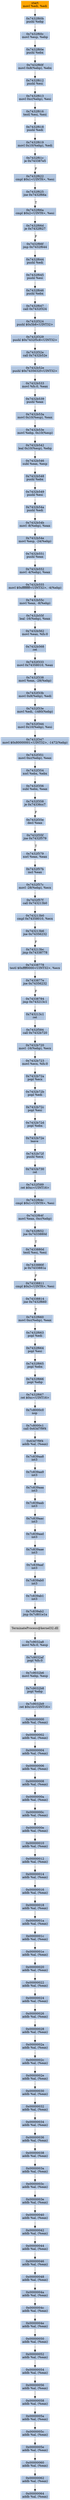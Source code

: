 digraph G {
node[shape=rectangle,style=filled,fillcolor=lightsteelblue,color=lightsteelblue]
bgcolor="transparent"
a0x7432f609movl_edi_edi[label="start\nmovl %edi, %edi",color="lightgrey",fillcolor="orange"];
a0x7432f60bpushl_ebp[label="0x7432f60b\npushl %ebp"];
a0x7432f60cmovl_esp_ebp[label="0x7432f60c\nmovl %esp, %ebp"];
a0x7432f60epushl_ebx[label="0x7432f60e\npushl %ebx"];
a0x7432f60fmovl_0x8ebp__ebx[label="0x7432f60f\nmovl 0x8(%ebp), %ebx"];
a0x7432f612pushl_esi[label="0x7432f612\npushl %esi"];
a0x7432f613movl_0xcebp__esi[label="0x7432f613\nmovl 0xc(%ebp), %esi"];
a0x7432f616testl_esi_esi[label="0x7432f616\ntestl %esi, %esi"];
a0x7432f618pushl_edi[label="0x7432f618\npushl %edi"];
a0x7432f619movl_0x10ebp__edi[label="0x7432f619\nmovl 0x10(%ebp), %edi"];
a0x7432f61cje_0x743387e5[label="0x7432f61c\nje 0x743387e5"];
a0x7432f622cmpl_0x1UINT8_esi[label="0x7432f622\ncmpl $0x1<UINT8>, %esi"];
a0x7432f625jne_0x7432f66a[label="0x7432f625\njne 0x7432f66a"];
a0x7432f66acmpl_0x2UINT8_esi[label="0x7432f66a\ncmpl $0x2<UINT8>, %esi"];
a0x7432f66dje_0x7432f627[label="0x7432f66d\nje 0x7432f627"];
a0x7432f66fjmp_0x7432f644[label="0x7432f66f\njmp 0x7432f644"];
a0x7432f644pushl_edi[label="0x7432f644\npushl %edi"];
a0x7432f645pushl_esi[label="0x7432f645\npushl %esi"];
a0x7432f646pushl_ebx[label="0x7432f646\npushl %ebx"];
a0x7432f647call_0x7432f324[label="0x7432f647\ncall 0x7432f324"];
a0x7432f324pushl_0x5b8UINT32[label="0x7432f324\npushl $0x5b8<UINT32>"];
a0x7432f329pushl_0x7432f5c8UINT32[label="0x7432f329\npushl $0x7432f5c8<UINT32>"];
a0x7432f32ecall_0x7432b52e[label="0x7432f32e\ncall 0x7432b52e"];
a0x7432b52epushl_0x7435632fUINT32[label="0x7432b52e\npushl $0x7435632f<UINT32>"];
a0x7432b533movl_fs_0_eax[label="0x7432b533\nmovl %fs:0, %eax"];
a0x7432b539pushl_eax[label="0x7432b539\npushl %eax"];
a0x7432b53amovl_0x10esp__eax[label="0x7432b53a\nmovl 0x10(%esp), %eax"];
a0x7432b53emovl_ebp_0x10esp_[label="0x7432b53e\nmovl %ebp, 0x10(%esp)"];
a0x7432b542leal_0x10esp__ebp[label="0x7432b542\nleal 0x10(%esp), %ebp"];
a0x7432b546subl_eax_esp[label="0x7432b546\nsubl %eax, %esp"];
a0x7432b548pushl_ebx[label="0x7432b548\npushl %ebx"];
a0x7432b549pushl_esi[label="0x7432b549\npushl %esi"];
a0x7432b54apushl_edi[label="0x7432b54a\npushl %edi"];
a0x7432b54bmovl__8ebp__eax[label="0x7432b54b\nmovl -8(%ebp), %eax"];
a0x7432b54emovl_esp__24ebp_[label="0x7432b54e\nmovl %esp, -24(%ebp)"];
a0x7432b551pushl_eax[label="0x7432b551\npushl %eax"];
a0x7432b552movl__4ebp__eax[label="0x7432b552\nmovl -4(%ebp), %eax"];
a0x7432b555movl_0xffffffffUINT32__4ebp_[label="0x7432b555\nmovl $0xffffffff<UINT32>, -4(%ebp)"];
a0x7432b55cmovl_eax__8ebp_[label="0x7432b55c\nmovl %eax, -8(%ebp)"];
a0x7432b55fleal__16ebp__eax[label="0x7432b55f\nleal -16(%ebp), %eax"];
a0x7432b562movl_eax_fs_0[label="0x7432b562\nmovl %eax, %fs:0"];
a0x7432b568ret[label="0x7432b568\nret"];
a0x7432f333movl_0x74358010_eax[label="0x7432f333\nmovl 0x74358010, %eax"];
a0x7432f338movl_eax__28ebp_[label="0x7432f338\nmovl %eax, -28(%ebp)"];
a0x7432f33bmovl_0x8ebp__edi[label="0x7432f33b\nmovl 0x8(%ebp), %edi"];
a0x7432f33emovl_edi__1480ebp_[label="0x7432f33e\nmovl %edi, -1480(%ebp)"];
a0x7432f344movl_0x10ebp__esi[label="0x7432f344\nmovl 0x10(%ebp), %esi"];
a0x7432f347movl_0x80000001UINT32__1472ebp_[label="0x7432f347\nmovl $0x80000001<UINT32>, -1472(%ebp)"];
a0x7432f351movl_0xcebp__eax[label="0x7432f351\nmovl 0xc(%ebp), %eax"];
a0x7432f354xorl_ebx_ebx[label="0x7432f354\nxorl %ebx, %ebx"];
a0x7432f356subl_ebx_eax[label="0x7432f356\nsubl %ebx, %eax"];
a0x7432f358je_0x74336cc7[label="0x7432f358\nje 0x74336cc7"];
a0x7432f35edecl_eax[label="0x7432f35e\ndecl %eax"];
a0x7432f35fjne_0x7432f579[label="0x7432f35f\njne 0x7432f579"];
a0x7432f579xorl_eax_eax[label="0x7432f579\nxorl %eax, %eax"];
a0x7432f57bincl_eax[label="0x7432f57b\nincl %eax"];
a0x7432f57cmovl__28ebp__ecx[label="0x7432f57c\nmovl -28(%ebp), %ecx"];
a0x7432f57fcall_0x743213b0[label="0x7432f57f\ncall 0x743213b0"];
a0x743213b0cmpl_0x74358010_ecx[label="0x743213b0\ncmpl 0x74358010, %ecx"];
a0x743213b6jne_0x74356232[label="0x743213b6\njne 0x74356232"];
a0x743213bcjmp_0x74338778[label="0x743213bc\njmp 0x74338778"];
a0x74338778testl_0xffff0000UINT32_ecx[label="0x74338778\ntestl $0xffff0000<UINT32>, %ecx"];
a0x7433877ejne_0x74356232[label="0x7433877e\njne 0x74356232"];
a0x74338784jmp_0x743213c1[label="0x74338784\njmp 0x743213c1"];
a0x743213c1ret[label="0x743213c1\nret"];
a0x7432f584call_0x7432b720[label="0x7432f584\ncall 0x7432b720"];
a0x7432b720movl__16ebp__ecx[label="0x7432b720\nmovl -16(%ebp), %ecx"];
a0x7432b723movl_ecx_fs_0[label="0x7432b723\nmovl %ecx, %fs:0"];
a0x7432b72apopl_ecx[label="0x7432b72a\npopl %ecx"];
a0x7432b72bpopl_edi[label="0x7432b72b\npopl %edi"];
a0x7432b72cpopl_esi[label="0x7432b72c\npopl %esi"];
a0x7432b72dpopl_ebx[label="0x7432b72d\npopl %ebx"];
a0x7432b72eleave_[label="0x7432b72e\nleave "];
a0x7432b72fpushl_ecx[label="0x7432b72f\npushl %ecx"];
a0x7432b730ret[label="0x7432b730\nret"];
a0x7432f589ret_0xcUINT16[label="0x7432f589\nret $0xc<UINT16>"];
a0x7432f64ccmpl_0x1UINT8_esi[label="0x7432f64c\ncmpl $0x1<UINT8>, %esi"];
a0x7432f64fmovl_eax_0xcebp_[label="0x7432f64f\nmovl %eax, 0xc(%ebp)"];
a0x7432f652jne_0x7433880d[label="0x7432f652\njne 0x7433880d"];
a0x7433880dtestl_esi_esi[label="0x7433880d\ntestl %esi, %esi"];
a0x7433880fje_0x7433881a[label="0x7433880f\nje 0x7433881a"];
a0x74338811cmpl_0x3UINT8_esi[label="0x74338811\ncmpl $0x3<UINT8>, %esi"];
a0x74338814jne_0x7432f660[label="0x74338814\njne 0x7432f660"];
a0x7432f660movl_0xcebp__eax[label="0x7432f660\nmovl 0xc(%ebp), %eax"];
a0x7432f663popl_edi[label="0x7432f663\npopl %edi"];
a0x7432f664popl_esi[label="0x7432f664\npopl %esi"];
a0x7432f665popl_ebx[label="0x7432f665\npopl %ebx"];
a0x7432f666popl_ebp[label="0x7432f666\npopl %ebp"];
a0x7432f667ret_0xcUINT16[label="0x7432f667\nret $0xc<UINT16>"];
a0x7c8000c0nop_[label="0x7c8000c0\nnop "];
a0x7c8000c1call_0x63d7f9f4[label="0x7c8000c1\ncall 0x63d7f9f4"];
a0x63d7f9f4addb_al_eax_[label="0x63d7f9f4\naddb %al, (%eax)"];
a0x7c839aa8int3_[label="0x7c839aa8\nint3 "];
a0x7c839aa9int3_[label="0x7c839aa9\nint3 "];
a0x7c839aaaint3_[label="0x7c839aaa\nint3 "];
a0x7c839aabint3_[label="0x7c839aab\nint3 "];
a0x7c839aacint3_[label="0x7c839aac\nint3 "];
a0x7c839aadint3_[label="0x7c839aad\nint3 "];
a0x7c839aaeint3_[label="0x7c839aae\nint3 "];
a0x7c839aafint3_[label="0x7c839aaf\nint3 "];
a0x7c839ab0int3_[label="0x7c839ab0\nint3 "];
a0x7c839ab1int3_[label="0x7c839ab1\nint3 "];
a0x7c839ab2jmp_0x7c801e1a[label="0x7c839ab2\njmp 0x7c801e1a"];
TerminateProcess_kernel32_dll[label="TerminateProcess@kernel32.dll",color="lightgrey",fillcolor="lightgrey"];
a0x7c9032a8movl_fs_0_esp[label="0x7c9032a8\nmovl %fs:0, %esp"];
a0x7c9032afpopl_fs_0[label="0x7c9032af\npopl %fs:0"];
a0x7c9032b6movl_ebp_esp[label="0x7c9032b6\nmovl %ebp, %esp"];
a0x7c9032b8popl_ebp[label="0x7c9032b8\npopl %ebp"];
a0x7c9032b9ret_0x14UINT16[label="0x7c9032b9\nret $0x14<UINT16>"];
a0x00000000addb_al_eax_[label="0x00000000\naddb %al, (%eax)"];
a0x00000002addb_al_eax_[label="0x00000002\naddb %al, (%eax)"];
a0x00000004addb_al_eax_[label="0x00000004\naddb %al, (%eax)"];
a0x00000006addb_al_eax_[label="0x00000006\naddb %al, (%eax)"];
a0x00000008addb_al_eax_[label="0x00000008\naddb %al, (%eax)"];
a0x0000000aaddb_al_eax_[label="0x0000000a\naddb %al, (%eax)"];
a0x0000000caddb_al_eax_[label="0x0000000c\naddb %al, (%eax)"];
a0x0000000eaddb_al_eax_[label="0x0000000e\naddb %al, (%eax)"];
a0x00000010addb_al_eax_[label="0x00000010\naddb %al, (%eax)"];
a0x00000012addb_al_eax_[label="0x00000012\naddb %al, (%eax)"];
a0x00000014addb_al_eax_[label="0x00000014\naddb %al, (%eax)"];
a0x00000016addb_al_eax_[label="0x00000016\naddb %al, (%eax)"];
a0x00000018addb_al_eax_[label="0x00000018\naddb %al, (%eax)"];
a0x0000001aaddb_al_eax_[label="0x0000001a\naddb %al, (%eax)"];
a0x0000001caddb_al_eax_[label="0x0000001c\naddb %al, (%eax)"];
a0x0000001eaddb_al_eax_[label="0x0000001e\naddb %al, (%eax)"];
a0x00000020addb_al_eax_[label="0x00000020\naddb %al, (%eax)"];
a0x00000022addb_al_eax_[label="0x00000022\naddb %al, (%eax)"];
a0x00000024addb_al_eax_[label="0x00000024\naddb %al, (%eax)"];
a0x00000026addb_al_eax_[label="0x00000026\naddb %al, (%eax)"];
a0x00000028addb_al_eax_[label="0x00000028\naddb %al, (%eax)"];
a0x0000002aaddb_al_eax_[label="0x0000002a\naddb %al, (%eax)"];
a0x0000002caddb_al_eax_[label="0x0000002c\naddb %al, (%eax)"];
a0x0000002eaddb_al_eax_[label="0x0000002e\naddb %al, (%eax)"];
a0x00000030addb_al_eax_[label="0x00000030\naddb %al, (%eax)"];
a0x00000032addb_al_eax_[label="0x00000032\naddb %al, (%eax)"];
a0x00000034addb_al_eax_[label="0x00000034\naddb %al, (%eax)"];
a0x00000036addb_al_eax_[label="0x00000036\naddb %al, (%eax)"];
a0x00000038addb_al_eax_[label="0x00000038\naddb %al, (%eax)"];
a0x0000003aaddb_al_eax_[label="0x0000003a\naddb %al, (%eax)"];
a0x0000003caddb_al_eax_[label="0x0000003c\naddb %al, (%eax)"];
a0x0000003eaddb_al_eax_[label="0x0000003e\naddb %al, (%eax)"];
a0x00000040addb_al_eax_[label="0x00000040\naddb %al, (%eax)"];
a0x00000042addb_al_eax_[label="0x00000042\naddb %al, (%eax)"];
a0x00000044addb_al_eax_[label="0x00000044\naddb %al, (%eax)"];
a0x00000046addb_al_eax_[label="0x00000046\naddb %al, (%eax)"];
a0x00000048addb_al_eax_[label="0x00000048\naddb %al, (%eax)"];
a0x0000004aaddb_al_eax_[label="0x0000004a\naddb %al, (%eax)"];
a0x0000004caddb_al_eax_[label="0x0000004c\naddb %al, (%eax)"];
a0x0000004eaddb_al_eax_[label="0x0000004e\naddb %al, (%eax)"];
a0x00000050addb_al_eax_[label="0x00000050\naddb %al, (%eax)"];
a0x00000052addb_al_eax_[label="0x00000052\naddb %al, (%eax)"];
a0x00000054addb_al_eax_[label="0x00000054\naddb %al, (%eax)"];
a0x00000056addb_al_eax_[label="0x00000056\naddb %al, (%eax)"];
a0x00000058addb_al_eax_[label="0x00000058\naddb %al, (%eax)"];
a0x0000005aaddb_al_eax_[label="0x0000005a\naddb %al, (%eax)"];
a0x0000005caddb_al_eax_[label="0x0000005c\naddb %al, (%eax)"];
a0x0000005eaddb_al_eax_[label="0x0000005e\naddb %al, (%eax)"];
a0x00000060addb_al_eax_[label="0x00000060\naddb %al, (%eax)"];
a0x00000062addb_al_eax_[label="0x00000062\naddb %al, (%eax)"];
a0x00000064addb_al_eax_[label="0x00000064\naddb %al, (%eax)"];
a0x7432f609movl_edi_edi -> a0x7432f60bpushl_ebp [color="#000000"];
a0x7432f60bpushl_ebp -> a0x7432f60cmovl_esp_ebp [color="#000000"];
a0x7432f60cmovl_esp_ebp -> a0x7432f60epushl_ebx [color="#000000"];
a0x7432f60epushl_ebx -> a0x7432f60fmovl_0x8ebp__ebx [color="#000000"];
a0x7432f60fmovl_0x8ebp__ebx -> a0x7432f612pushl_esi [color="#000000"];
a0x7432f612pushl_esi -> a0x7432f613movl_0xcebp__esi [color="#000000"];
a0x7432f613movl_0xcebp__esi -> a0x7432f616testl_esi_esi [color="#000000"];
a0x7432f616testl_esi_esi -> a0x7432f618pushl_edi [color="#000000"];
a0x7432f618pushl_edi -> a0x7432f619movl_0x10ebp__edi [color="#000000"];
a0x7432f619movl_0x10ebp__edi -> a0x7432f61cje_0x743387e5 [color="#000000"];
a0x7432f61cje_0x743387e5 -> a0x7432f622cmpl_0x1UINT8_esi [color="#000000",label="F"];
a0x7432f622cmpl_0x1UINT8_esi -> a0x7432f625jne_0x7432f66a [color="#000000"];
a0x7432f625jne_0x7432f66a -> a0x7432f66acmpl_0x2UINT8_esi [color="#000000",label="T"];
a0x7432f66acmpl_0x2UINT8_esi -> a0x7432f66dje_0x7432f627 [color="#000000"];
a0x7432f66dje_0x7432f627 -> a0x7432f66fjmp_0x7432f644 [color="#000000",label="F"];
a0x7432f66fjmp_0x7432f644 -> a0x7432f644pushl_edi [color="#000000"];
a0x7432f644pushl_edi -> a0x7432f645pushl_esi [color="#000000"];
a0x7432f645pushl_esi -> a0x7432f646pushl_ebx [color="#000000"];
a0x7432f646pushl_ebx -> a0x7432f647call_0x7432f324 [color="#000000"];
a0x7432f647call_0x7432f324 -> a0x7432f324pushl_0x5b8UINT32 [color="#000000"];
a0x7432f324pushl_0x5b8UINT32 -> a0x7432f329pushl_0x7432f5c8UINT32 [color="#000000"];
a0x7432f329pushl_0x7432f5c8UINT32 -> a0x7432f32ecall_0x7432b52e [color="#000000"];
a0x7432f32ecall_0x7432b52e -> a0x7432b52epushl_0x7435632fUINT32 [color="#000000"];
a0x7432b52epushl_0x7435632fUINT32 -> a0x7432b533movl_fs_0_eax [color="#000000"];
a0x7432b533movl_fs_0_eax -> a0x7432b539pushl_eax [color="#000000"];
a0x7432b539pushl_eax -> a0x7432b53amovl_0x10esp__eax [color="#000000"];
a0x7432b53amovl_0x10esp__eax -> a0x7432b53emovl_ebp_0x10esp_ [color="#000000"];
a0x7432b53emovl_ebp_0x10esp_ -> a0x7432b542leal_0x10esp__ebp [color="#000000"];
a0x7432b542leal_0x10esp__ebp -> a0x7432b546subl_eax_esp [color="#000000"];
a0x7432b546subl_eax_esp -> a0x7432b548pushl_ebx [color="#000000"];
a0x7432b548pushl_ebx -> a0x7432b549pushl_esi [color="#000000"];
a0x7432b549pushl_esi -> a0x7432b54apushl_edi [color="#000000"];
a0x7432b54apushl_edi -> a0x7432b54bmovl__8ebp__eax [color="#000000"];
a0x7432b54bmovl__8ebp__eax -> a0x7432b54emovl_esp__24ebp_ [color="#000000"];
a0x7432b54emovl_esp__24ebp_ -> a0x7432b551pushl_eax [color="#000000"];
a0x7432b551pushl_eax -> a0x7432b552movl__4ebp__eax [color="#000000"];
a0x7432b552movl__4ebp__eax -> a0x7432b555movl_0xffffffffUINT32__4ebp_ [color="#000000"];
a0x7432b555movl_0xffffffffUINT32__4ebp_ -> a0x7432b55cmovl_eax__8ebp_ [color="#000000"];
a0x7432b55cmovl_eax__8ebp_ -> a0x7432b55fleal__16ebp__eax [color="#000000"];
a0x7432b55fleal__16ebp__eax -> a0x7432b562movl_eax_fs_0 [color="#000000"];
a0x7432b562movl_eax_fs_0 -> a0x7432b568ret [color="#000000"];
a0x7432b568ret -> a0x7432f333movl_0x74358010_eax [color="#000000"];
a0x7432f333movl_0x74358010_eax -> a0x7432f338movl_eax__28ebp_ [color="#000000"];
a0x7432f338movl_eax__28ebp_ -> a0x7432f33bmovl_0x8ebp__edi [color="#000000"];
a0x7432f33bmovl_0x8ebp__edi -> a0x7432f33emovl_edi__1480ebp_ [color="#000000"];
a0x7432f33emovl_edi__1480ebp_ -> a0x7432f344movl_0x10ebp__esi [color="#000000"];
a0x7432f344movl_0x10ebp__esi -> a0x7432f347movl_0x80000001UINT32__1472ebp_ [color="#000000"];
a0x7432f347movl_0x80000001UINT32__1472ebp_ -> a0x7432f351movl_0xcebp__eax [color="#000000"];
a0x7432f351movl_0xcebp__eax -> a0x7432f354xorl_ebx_ebx [color="#000000"];
a0x7432f354xorl_ebx_ebx -> a0x7432f356subl_ebx_eax [color="#000000"];
a0x7432f356subl_ebx_eax -> a0x7432f358je_0x74336cc7 [color="#000000"];
a0x7432f358je_0x74336cc7 -> a0x7432f35edecl_eax [color="#000000",label="F"];
a0x7432f35edecl_eax -> a0x7432f35fjne_0x7432f579 [color="#000000"];
a0x7432f35fjne_0x7432f579 -> a0x7432f579xorl_eax_eax [color="#000000",label="T"];
a0x7432f579xorl_eax_eax -> a0x7432f57bincl_eax [color="#000000"];
a0x7432f57bincl_eax -> a0x7432f57cmovl__28ebp__ecx [color="#000000"];
a0x7432f57cmovl__28ebp__ecx -> a0x7432f57fcall_0x743213b0 [color="#000000"];
a0x7432f57fcall_0x743213b0 -> a0x743213b0cmpl_0x74358010_ecx [color="#000000"];
a0x743213b0cmpl_0x74358010_ecx -> a0x743213b6jne_0x74356232 [color="#000000"];
a0x743213b6jne_0x74356232 -> a0x743213bcjmp_0x74338778 [color="#000000",label="F"];
a0x743213bcjmp_0x74338778 -> a0x74338778testl_0xffff0000UINT32_ecx [color="#000000"];
a0x74338778testl_0xffff0000UINT32_ecx -> a0x7433877ejne_0x74356232 [color="#000000"];
a0x7433877ejne_0x74356232 -> a0x74338784jmp_0x743213c1 [color="#000000",label="F"];
a0x74338784jmp_0x743213c1 -> a0x743213c1ret [color="#000000"];
a0x743213c1ret -> a0x7432f584call_0x7432b720 [color="#000000"];
a0x7432f584call_0x7432b720 -> a0x7432b720movl__16ebp__ecx [color="#000000"];
a0x7432b720movl__16ebp__ecx -> a0x7432b723movl_ecx_fs_0 [color="#000000"];
a0x7432b723movl_ecx_fs_0 -> a0x7432b72apopl_ecx [color="#000000"];
a0x7432b72apopl_ecx -> a0x7432b72bpopl_edi [color="#000000"];
a0x7432b72bpopl_edi -> a0x7432b72cpopl_esi [color="#000000"];
a0x7432b72cpopl_esi -> a0x7432b72dpopl_ebx [color="#000000"];
a0x7432b72dpopl_ebx -> a0x7432b72eleave_ [color="#000000"];
a0x7432b72eleave_ -> a0x7432b72fpushl_ecx [color="#000000"];
a0x7432b72fpushl_ecx -> a0x7432b730ret [color="#000000"];
a0x7432b730ret -> a0x7432f589ret_0xcUINT16 [color="#000000"];
a0x7432f589ret_0xcUINT16 -> a0x7432f64ccmpl_0x1UINT8_esi [color="#000000"];
a0x7432f64ccmpl_0x1UINT8_esi -> a0x7432f64fmovl_eax_0xcebp_ [color="#000000"];
a0x7432f64fmovl_eax_0xcebp_ -> a0x7432f652jne_0x7433880d [color="#000000"];
a0x7432f652jne_0x7433880d -> a0x7433880dtestl_esi_esi [color="#000000",label="T"];
a0x7433880dtestl_esi_esi -> a0x7433880fje_0x7433881a [color="#000000"];
a0x7433880fje_0x7433881a -> a0x74338811cmpl_0x3UINT8_esi [color="#000000",label="F"];
a0x74338811cmpl_0x3UINT8_esi -> a0x74338814jne_0x7432f660 [color="#000000"];
a0x74338814jne_0x7432f660 -> a0x7432f660movl_0xcebp__eax [color="#000000",label="T"];
a0x7432f660movl_0xcebp__eax -> a0x7432f663popl_edi [color="#000000"];
a0x7432f663popl_edi -> a0x7432f664popl_esi [color="#000000"];
a0x7432f664popl_esi -> a0x7432f665popl_ebx [color="#000000"];
a0x7432f665popl_ebx -> a0x7432f666popl_ebp [color="#000000"];
a0x7432f666popl_ebp -> a0x7432f667ret_0xcUINT16 [color="#000000"];
a0x7432f667ret_0xcUINT16 -> a0x7c8000c0nop_ [color="#000000"];
a0x7c8000c0nop_ -> a0x7c8000c1call_0x63d7f9f4 [color="#000000"];
a0x7c8000c1call_0x63d7f9f4 -> a0x63d7f9f4addb_al_eax_ [color="#000000"];
a0x63d7f9f4addb_al_eax_ -> a0x7c839aa8int3_ [color="#000000"];
a0x7c839aa8int3_ -> a0x7c839aa9int3_ [color="#000000"];
a0x7c839aa9int3_ -> a0x7c839aaaint3_ [color="#000000"];
a0x7c839aaaint3_ -> a0x7c839aabint3_ [color="#000000"];
a0x7c839aabint3_ -> a0x7c839aacint3_ [color="#000000"];
a0x7c839aacint3_ -> a0x7c839aadint3_ [color="#000000"];
a0x7c839aadint3_ -> a0x7c839aaeint3_ [color="#000000"];
a0x7c839aaeint3_ -> a0x7c839aafint3_ [color="#000000"];
a0x7c839aafint3_ -> a0x7c839ab0int3_ [color="#000000"];
a0x7c839ab0int3_ -> a0x7c839ab1int3_ [color="#000000"];
a0x7c839ab1int3_ -> a0x7c839ab2jmp_0x7c801e1a [color="#000000"];
a0x7c839ab2jmp_0x7c801e1a -> TerminateProcess_kernel32_dll [color="#000000"];
TerminateProcess_kernel32_dll -> a0x7c9032a8movl_fs_0_esp [color="#000000"];
a0x7c9032a8movl_fs_0_esp -> a0x7c9032afpopl_fs_0 [color="#000000"];
a0x7c9032afpopl_fs_0 -> a0x7c9032b6movl_ebp_esp [color="#000000"];
a0x7c9032b6movl_ebp_esp -> a0x7c9032b8popl_ebp [color="#000000"];
a0x7c9032b8popl_ebp -> a0x7c9032b9ret_0x14UINT16 [color="#000000"];
a0x7c9032b9ret_0x14UINT16 -> a0x00000000addb_al_eax_ [color="#000000"];
a0x00000000addb_al_eax_ -> a0x00000002addb_al_eax_ [color="#000000"];
a0x00000002addb_al_eax_ -> a0x00000004addb_al_eax_ [color="#000000"];
a0x00000004addb_al_eax_ -> a0x00000006addb_al_eax_ [color="#000000"];
a0x00000006addb_al_eax_ -> a0x00000008addb_al_eax_ [color="#000000"];
a0x00000008addb_al_eax_ -> a0x0000000aaddb_al_eax_ [color="#000000"];
a0x0000000aaddb_al_eax_ -> a0x0000000caddb_al_eax_ [color="#000000"];
a0x0000000caddb_al_eax_ -> a0x0000000eaddb_al_eax_ [color="#000000"];
a0x0000000eaddb_al_eax_ -> a0x00000010addb_al_eax_ [color="#000000"];
a0x00000010addb_al_eax_ -> a0x00000012addb_al_eax_ [color="#000000"];
a0x00000012addb_al_eax_ -> a0x00000014addb_al_eax_ [color="#000000"];
a0x00000014addb_al_eax_ -> a0x00000016addb_al_eax_ [color="#000000"];
a0x00000016addb_al_eax_ -> a0x00000018addb_al_eax_ [color="#000000"];
a0x00000018addb_al_eax_ -> a0x0000001aaddb_al_eax_ [color="#000000"];
a0x0000001aaddb_al_eax_ -> a0x0000001caddb_al_eax_ [color="#000000"];
a0x0000001caddb_al_eax_ -> a0x0000001eaddb_al_eax_ [color="#000000"];
a0x0000001eaddb_al_eax_ -> a0x00000020addb_al_eax_ [color="#000000"];
a0x00000020addb_al_eax_ -> a0x00000022addb_al_eax_ [color="#000000"];
a0x00000022addb_al_eax_ -> a0x00000024addb_al_eax_ [color="#000000"];
a0x00000024addb_al_eax_ -> a0x00000026addb_al_eax_ [color="#000000"];
a0x00000026addb_al_eax_ -> a0x00000028addb_al_eax_ [color="#000000"];
a0x00000028addb_al_eax_ -> a0x0000002aaddb_al_eax_ [color="#000000"];
a0x0000002aaddb_al_eax_ -> a0x0000002caddb_al_eax_ [color="#000000"];
a0x0000002caddb_al_eax_ -> a0x0000002eaddb_al_eax_ [color="#000000"];
a0x0000002eaddb_al_eax_ -> a0x00000030addb_al_eax_ [color="#000000"];
a0x00000030addb_al_eax_ -> a0x00000032addb_al_eax_ [color="#000000"];
a0x00000032addb_al_eax_ -> a0x00000034addb_al_eax_ [color="#000000"];
a0x00000034addb_al_eax_ -> a0x00000036addb_al_eax_ [color="#000000"];
a0x00000036addb_al_eax_ -> a0x00000038addb_al_eax_ [color="#000000"];
a0x00000038addb_al_eax_ -> a0x0000003aaddb_al_eax_ [color="#000000"];
a0x0000003aaddb_al_eax_ -> a0x0000003caddb_al_eax_ [color="#000000"];
a0x0000003caddb_al_eax_ -> a0x0000003eaddb_al_eax_ [color="#000000"];
a0x0000003eaddb_al_eax_ -> a0x00000040addb_al_eax_ [color="#000000"];
a0x00000040addb_al_eax_ -> a0x00000042addb_al_eax_ [color="#000000"];
a0x00000042addb_al_eax_ -> a0x00000044addb_al_eax_ [color="#000000"];
a0x00000044addb_al_eax_ -> a0x00000046addb_al_eax_ [color="#000000"];
a0x00000046addb_al_eax_ -> a0x00000048addb_al_eax_ [color="#000000"];
a0x00000048addb_al_eax_ -> a0x0000004aaddb_al_eax_ [color="#000000"];
a0x0000004aaddb_al_eax_ -> a0x0000004caddb_al_eax_ [color="#000000"];
a0x0000004caddb_al_eax_ -> a0x0000004eaddb_al_eax_ [color="#000000"];
a0x0000004eaddb_al_eax_ -> a0x00000050addb_al_eax_ [color="#000000"];
a0x00000050addb_al_eax_ -> a0x00000052addb_al_eax_ [color="#000000"];
a0x00000052addb_al_eax_ -> a0x00000054addb_al_eax_ [color="#000000"];
a0x00000054addb_al_eax_ -> a0x00000056addb_al_eax_ [color="#000000"];
a0x00000056addb_al_eax_ -> a0x00000058addb_al_eax_ [color="#000000"];
a0x00000058addb_al_eax_ -> a0x0000005aaddb_al_eax_ [color="#000000"];
a0x0000005aaddb_al_eax_ -> a0x0000005caddb_al_eax_ [color="#000000"];
a0x0000005caddb_al_eax_ -> a0x0000005eaddb_al_eax_ [color="#000000"];
a0x0000005eaddb_al_eax_ -> a0x00000060addb_al_eax_ [color="#000000"];
a0x00000060addb_al_eax_ -> a0x00000062addb_al_eax_ [color="#000000"];
a0x00000062addb_al_eax_ -> a0x00000064addb_al_eax_ [color="#000000"];
}
